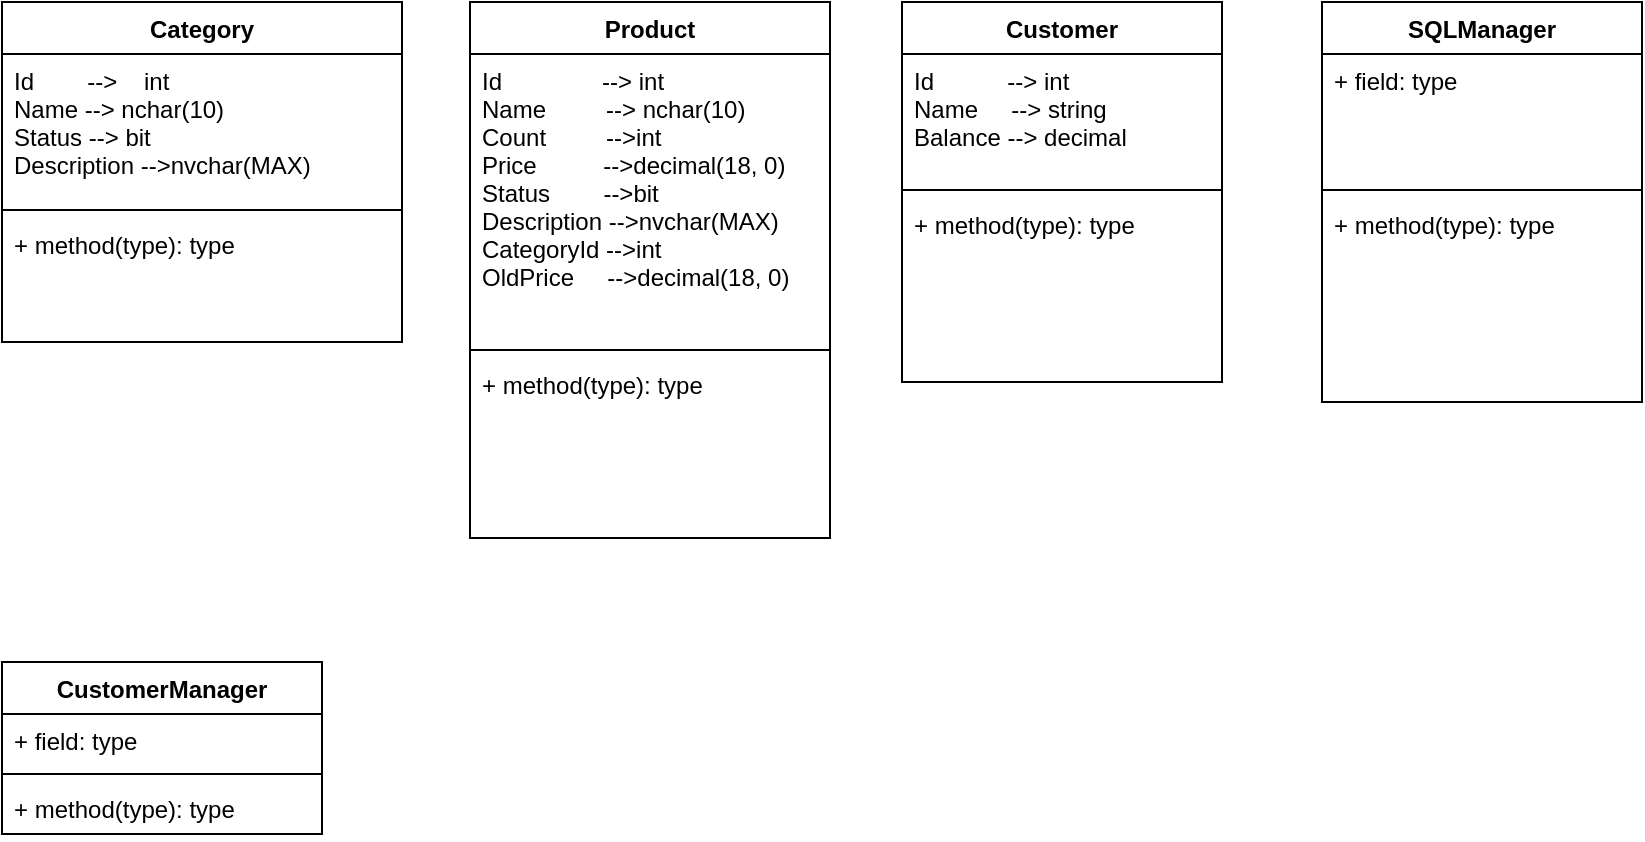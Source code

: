<mxfile version="14.4.3" type="github">
  <diagram id="C5RBs43oDa-KdzZeNtuy" name="Page-1">
    <mxGraphModel dx="1489" dy="588" grid="1" gridSize="10" guides="1" tooltips="1" connect="1" arrows="1" fold="1" page="1" pageScale="1" pageWidth="827" pageHeight="1169" math="0" shadow="0">
      <root>
        <mxCell id="WIyWlLk6GJQsqaUBKTNV-0" />
        <mxCell id="WIyWlLk6GJQsqaUBKTNV-1" parent="WIyWlLk6GJQsqaUBKTNV-0" />
        <mxCell id="wIhx-wqJpbQaxnHGxrq--6" value="Category" style="swimlane;fontStyle=1;align=center;verticalAlign=top;childLayout=stackLayout;horizontal=1;startSize=26;horizontalStack=0;resizeParent=1;resizeParentMax=0;resizeLast=0;collapsible=1;marginBottom=0;" vertex="1" parent="WIyWlLk6GJQsqaUBKTNV-1">
          <mxGeometry width="200" height="170" as="geometry" />
        </mxCell>
        <mxCell id="wIhx-wqJpbQaxnHGxrq--7" value="Id        --&gt;    int&#xa;Name --&gt; nchar(10)&#xa;Status --&gt; bit&#xa;Description --&gt;nvchar(MAX)" style="text;strokeColor=none;fillColor=none;align=left;verticalAlign=top;spacingLeft=4;spacingRight=4;overflow=hidden;rotatable=0;points=[[0,0.5],[1,0.5]];portConstraint=eastwest;" vertex="1" parent="wIhx-wqJpbQaxnHGxrq--6">
          <mxGeometry y="26" width="200" height="74" as="geometry" />
        </mxCell>
        <mxCell id="wIhx-wqJpbQaxnHGxrq--8" value="" style="line;strokeWidth=1;fillColor=none;align=left;verticalAlign=middle;spacingTop=-1;spacingLeft=3;spacingRight=3;rotatable=0;labelPosition=right;points=[];portConstraint=eastwest;" vertex="1" parent="wIhx-wqJpbQaxnHGxrq--6">
          <mxGeometry y="100" width="200" height="8" as="geometry" />
        </mxCell>
        <mxCell id="wIhx-wqJpbQaxnHGxrq--9" value="+ method(type): type" style="text;strokeColor=none;fillColor=none;align=left;verticalAlign=top;spacingLeft=4;spacingRight=4;overflow=hidden;rotatable=0;points=[[0,0.5],[1,0.5]];portConstraint=eastwest;" vertex="1" parent="wIhx-wqJpbQaxnHGxrq--6">
          <mxGeometry y="108" width="200" height="62" as="geometry" />
        </mxCell>
        <mxCell id="wIhx-wqJpbQaxnHGxrq--11" value="Product" style="swimlane;fontStyle=1;align=center;verticalAlign=top;childLayout=stackLayout;horizontal=1;startSize=26;horizontalStack=0;resizeParent=1;resizeParentMax=0;resizeLast=0;collapsible=1;marginBottom=0;" vertex="1" parent="WIyWlLk6GJQsqaUBKTNV-1">
          <mxGeometry x="234" width="180" height="268" as="geometry" />
        </mxCell>
        <mxCell id="wIhx-wqJpbQaxnHGxrq--12" value="Id               --&gt; int&#xa;Name         --&gt; nchar(10)&#xa;Count         --&gt;int&#xa;Price          --&gt;decimal(18, 0)&#xa;Status        --&gt;bit&#xa;Description --&gt;nvchar(MAX)&#xa;CategoryId --&gt;int&#xa;OldPrice     --&gt;decimal(18, 0)" style="text;strokeColor=none;fillColor=none;align=left;verticalAlign=top;spacingLeft=4;spacingRight=4;overflow=hidden;rotatable=0;points=[[0,0.5],[1,0.5]];portConstraint=eastwest;" vertex="1" parent="wIhx-wqJpbQaxnHGxrq--11">
          <mxGeometry y="26" width="180" height="144" as="geometry" />
        </mxCell>
        <mxCell id="wIhx-wqJpbQaxnHGxrq--13" value="" style="line;strokeWidth=1;fillColor=none;align=left;verticalAlign=middle;spacingTop=-1;spacingLeft=3;spacingRight=3;rotatable=0;labelPosition=right;points=[];portConstraint=eastwest;" vertex="1" parent="wIhx-wqJpbQaxnHGxrq--11">
          <mxGeometry y="170" width="180" height="8" as="geometry" />
        </mxCell>
        <mxCell id="wIhx-wqJpbQaxnHGxrq--14" value="+ method(type): type" style="text;strokeColor=none;fillColor=none;align=left;verticalAlign=top;spacingLeft=4;spacingRight=4;overflow=hidden;rotatable=0;points=[[0,0.5],[1,0.5]];portConstraint=eastwest;" vertex="1" parent="wIhx-wqJpbQaxnHGxrq--11">
          <mxGeometry y="178" width="180" height="90" as="geometry" />
        </mxCell>
        <mxCell id="wIhx-wqJpbQaxnHGxrq--15" value="SQLManager" style="swimlane;fontStyle=1;align=center;verticalAlign=top;childLayout=stackLayout;horizontal=1;startSize=26;horizontalStack=0;resizeParent=1;resizeParentMax=0;resizeLast=0;collapsible=1;marginBottom=0;" vertex="1" parent="WIyWlLk6GJQsqaUBKTNV-1">
          <mxGeometry x="660" width="160" height="200" as="geometry" />
        </mxCell>
        <mxCell id="wIhx-wqJpbQaxnHGxrq--16" value="+ field: type" style="text;strokeColor=none;fillColor=none;align=left;verticalAlign=top;spacingLeft=4;spacingRight=4;overflow=hidden;rotatable=0;points=[[0,0.5],[1,0.5]];portConstraint=eastwest;" vertex="1" parent="wIhx-wqJpbQaxnHGxrq--15">
          <mxGeometry y="26" width="160" height="64" as="geometry" />
        </mxCell>
        <mxCell id="wIhx-wqJpbQaxnHGxrq--17" value="" style="line;strokeWidth=1;fillColor=none;align=left;verticalAlign=middle;spacingTop=-1;spacingLeft=3;spacingRight=3;rotatable=0;labelPosition=right;points=[];portConstraint=eastwest;" vertex="1" parent="wIhx-wqJpbQaxnHGxrq--15">
          <mxGeometry y="90" width="160" height="8" as="geometry" />
        </mxCell>
        <mxCell id="wIhx-wqJpbQaxnHGxrq--18" value="+ method(type): type" style="text;strokeColor=none;fillColor=none;align=left;verticalAlign=top;spacingLeft=4;spacingRight=4;overflow=hidden;rotatable=0;points=[[0,0.5],[1,0.5]];portConstraint=eastwest;" vertex="1" parent="wIhx-wqJpbQaxnHGxrq--15">
          <mxGeometry y="98" width="160" height="102" as="geometry" />
        </mxCell>
        <mxCell id="wIhx-wqJpbQaxnHGxrq--19" value="Customer" style="swimlane;fontStyle=1;align=center;verticalAlign=top;childLayout=stackLayout;horizontal=1;startSize=26;horizontalStack=0;resizeParent=1;resizeParentMax=0;resizeLast=0;collapsible=1;marginBottom=0;" vertex="1" parent="WIyWlLk6GJQsqaUBKTNV-1">
          <mxGeometry x="450" width="160" height="190" as="geometry" />
        </mxCell>
        <mxCell id="wIhx-wqJpbQaxnHGxrq--20" value="Id           --&gt; int&#xa;Name     --&gt; string&#xa;Balance --&gt; decimal&#xa;" style="text;strokeColor=none;fillColor=none;align=left;verticalAlign=top;spacingLeft=4;spacingRight=4;overflow=hidden;rotatable=0;points=[[0,0.5],[1,0.5]];portConstraint=eastwest;" vertex="1" parent="wIhx-wqJpbQaxnHGxrq--19">
          <mxGeometry y="26" width="160" height="64" as="geometry" />
        </mxCell>
        <mxCell id="wIhx-wqJpbQaxnHGxrq--21" value="" style="line;strokeWidth=1;fillColor=none;align=left;verticalAlign=middle;spacingTop=-1;spacingLeft=3;spacingRight=3;rotatable=0;labelPosition=right;points=[];portConstraint=eastwest;" vertex="1" parent="wIhx-wqJpbQaxnHGxrq--19">
          <mxGeometry y="90" width="160" height="8" as="geometry" />
        </mxCell>
        <mxCell id="wIhx-wqJpbQaxnHGxrq--22" value="+ method(type): type" style="text;strokeColor=none;fillColor=none;align=left;verticalAlign=top;spacingLeft=4;spacingRight=4;overflow=hidden;rotatable=0;points=[[0,0.5],[1,0.5]];portConstraint=eastwest;" vertex="1" parent="wIhx-wqJpbQaxnHGxrq--19">
          <mxGeometry y="98" width="160" height="92" as="geometry" />
        </mxCell>
        <mxCell id="wIhx-wqJpbQaxnHGxrq--23" value="CustomerManager" style="swimlane;fontStyle=1;align=center;verticalAlign=top;childLayout=stackLayout;horizontal=1;startSize=26;horizontalStack=0;resizeParent=1;resizeParentMax=0;resizeLast=0;collapsible=1;marginBottom=0;" vertex="1" parent="WIyWlLk6GJQsqaUBKTNV-1">
          <mxGeometry y="330" width="160" height="86" as="geometry" />
        </mxCell>
        <mxCell id="wIhx-wqJpbQaxnHGxrq--24" value="+ field: type" style="text;strokeColor=none;fillColor=none;align=left;verticalAlign=top;spacingLeft=4;spacingRight=4;overflow=hidden;rotatable=0;points=[[0,0.5],[1,0.5]];portConstraint=eastwest;" vertex="1" parent="wIhx-wqJpbQaxnHGxrq--23">
          <mxGeometry y="26" width="160" height="26" as="geometry" />
        </mxCell>
        <mxCell id="wIhx-wqJpbQaxnHGxrq--25" value="" style="line;strokeWidth=1;fillColor=none;align=left;verticalAlign=middle;spacingTop=-1;spacingLeft=3;spacingRight=3;rotatable=0;labelPosition=right;points=[];portConstraint=eastwest;" vertex="1" parent="wIhx-wqJpbQaxnHGxrq--23">
          <mxGeometry y="52" width="160" height="8" as="geometry" />
        </mxCell>
        <mxCell id="wIhx-wqJpbQaxnHGxrq--26" value="+ method(type): type" style="text;strokeColor=none;fillColor=none;align=left;verticalAlign=top;spacingLeft=4;spacingRight=4;overflow=hidden;rotatable=0;points=[[0,0.5],[1,0.5]];portConstraint=eastwest;" vertex="1" parent="wIhx-wqJpbQaxnHGxrq--23">
          <mxGeometry y="60" width="160" height="26" as="geometry" />
        </mxCell>
      </root>
    </mxGraphModel>
  </diagram>
</mxfile>
